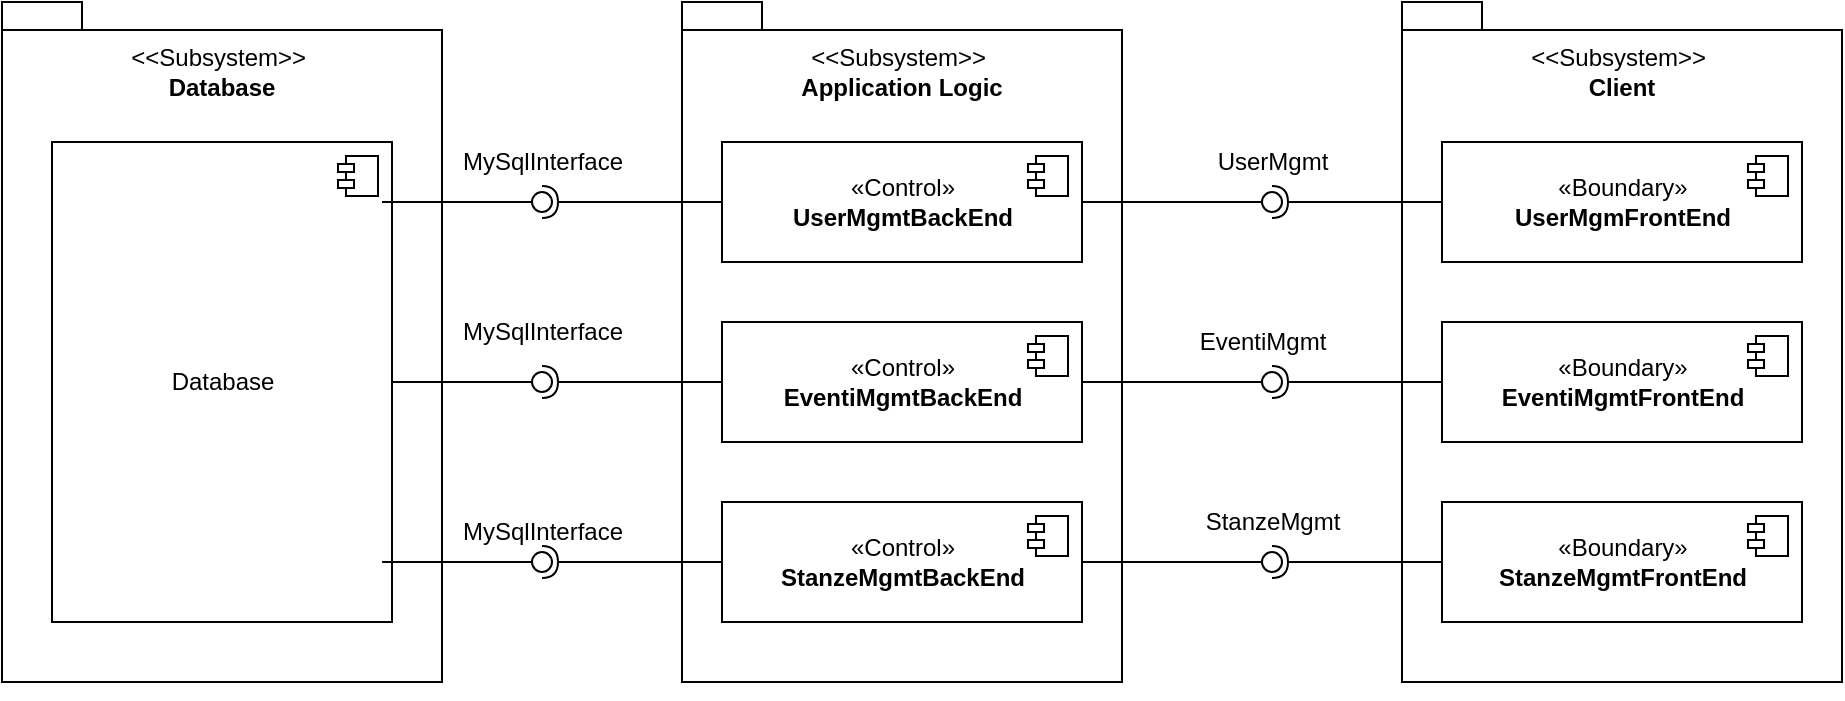 <mxfile version="20.8.3" type="device"><diagram name="Page-1" id="5f0bae14-7c28-e335-631c-24af17079c00"><mxGraphModel dx="1366" dy="720" grid="1" gridSize="10" guides="1" tooltips="1" connect="1" arrows="1" fold="1" page="1" pageScale="1" pageWidth="1100" pageHeight="850" background="none" math="0" shadow="0"><root><mxCell id="0"/><mxCell id="1" parent="0"/><mxCell id="_pv0XR-JHxFxdx57JU0y-2" value="" style="shape=folder;fontStyle=1;spacingTop=10;tabWidth=40;tabHeight=14;tabPosition=left;html=1;labelPosition=center;verticalLabelPosition=middle;align=center;verticalAlign=middle;" vertex="1" parent="1"><mxGeometry x="80" y="160" width="220" height="340" as="geometry"/></mxCell><mxCell id="_pv0XR-JHxFxdx57JU0y-5" value="Database" style="html=1;dropTarget=0;" vertex="1" parent="1"><mxGeometry x="105" y="230" width="170" height="240" as="geometry"/></mxCell><mxCell id="_pv0XR-JHxFxdx57JU0y-6" value="" style="shape=module;jettyWidth=8;jettyHeight=4;" vertex="1" parent="_pv0XR-JHxFxdx57JU0y-5"><mxGeometry x="1" width="20" height="20" relative="1" as="geometry"><mxPoint x="-27" y="7" as="offset"/></mxGeometry></mxCell><mxCell id="_pv0XR-JHxFxdx57JU0y-7" value="&amp;lt;&amp;lt;Subsystem&amp;gt;&amp;gt;&amp;nbsp;&lt;br&gt;&lt;b&gt;Database&lt;/b&gt;" style="text;html=1;strokeColor=none;fillColor=none;align=center;verticalAlign=middle;whiteSpace=wrap;rounded=0;" vertex="1" parent="1"><mxGeometry x="160" y="180" width="60" height="30" as="geometry"/></mxCell><mxCell id="_pv0XR-JHxFxdx57JU0y-8" style="edgeStyle=orthogonalEdgeStyle;rounded=0;orthogonalLoop=1;jettySize=auto;html=1;exitX=0.5;exitY=1;exitDx=0;exitDy=0;" edge="1" parent="1" source="_pv0XR-JHxFxdx57JU0y-7" target="_pv0XR-JHxFxdx57JU0y-7"><mxGeometry relative="1" as="geometry"/></mxCell><mxCell id="_pv0XR-JHxFxdx57JU0y-10" value="" style="shape=folder;fontStyle=1;spacingTop=10;tabWidth=40;tabHeight=14;tabPosition=left;html=1;labelPosition=center;verticalLabelPosition=middle;align=center;verticalAlign=middle;" vertex="1" parent="1"><mxGeometry x="420" y="160" width="220" height="340" as="geometry"/></mxCell><mxCell id="_pv0XR-JHxFxdx57JU0y-13" value="&amp;lt;&amp;lt;Subsystem&amp;gt;&amp;gt;&amp;nbsp;&lt;br&gt;&lt;b&gt;Application Logic&lt;/b&gt;" style="text;html=1;strokeColor=none;fillColor=none;align=center;verticalAlign=middle;whiteSpace=wrap;rounded=0;" vertex="1" parent="1"><mxGeometry x="420" y="180" width="220" height="30" as="geometry"/></mxCell><mxCell id="_pv0XR-JHxFxdx57JU0y-14" style="edgeStyle=orthogonalEdgeStyle;rounded=0;orthogonalLoop=1;jettySize=auto;html=1;exitX=0.5;exitY=1;exitDx=0;exitDy=0;" edge="1" parent="1" source="_pv0XR-JHxFxdx57JU0y-13" target="_pv0XR-JHxFxdx57JU0y-13"><mxGeometry relative="1" as="geometry"/></mxCell><mxCell id="_pv0XR-JHxFxdx57JU0y-17" value="" style="shape=folder;fontStyle=1;spacingTop=10;tabWidth=40;tabHeight=14;tabPosition=left;html=1;labelPosition=center;verticalLabelPosition=middle;align=center;verticalAlign=middle;" vertex="1" parent="1"><mxGeometry x="780" y="160" width="220" height="340" as="geometry"/></mxCell><mxCell id="_pv0XR-JHxFxdx57JU0y-20" value="&amp;lt;&amp;lt;Subsystem&amp;gt;&amp;gt;&amp;nbsp;&lt;br&gt;&lt;b&gt;Client&lt;/b&gt;" style="text;html=1;strokeColor=none;fillColor=none;align=center;verticalAlign=middle;whiteSpace=wrap;rounded=0;" vertex="1" parent="1"><mxGeometry x="780" y="180" width="220" height="30" as="geometry"/></mxCell><mxCell id="_pv0XR-JHxFxdx57JU0y-21" style="edgeStyle=orthogonalEdgeStyle;rounded=0;orthogonalLoop=1;jettySize=auto;html=1;exitX=0.5;exitY=1;exitDx=0;exitDy=0;" edge="1" parent="1" source="_pv0XR-JHxFxdx57JU0y-20" target="_pv0XR-JHxFxdx57JU0y-20"><mxGeometry relative="1" as="geometry"/></mxCell><mxCell id="_pv0XR-JHxFxdx57JU0y-22" value="«Control»&lt;br&gt;&lt;b&gt;UserMgmtBackEnd&lt;/b&gt;" style="html=1;dropTarget=0;" vertex="1" parent="1"><mxGeometry x="440" y="230" width="180" height="60" as="geometry"/></mxCell><mxCell id="_pv0XR-JHxFxdx57JU0y-23" value="" style="shape=module;jettyWidth=8;jettyHeight=4;" vertex="1" parent="_pv0XR-JHxFxdx57JU0y-22"><mxGeometry x="1" width="20" height="20" relative="1" as="geometry"><mxPoint x="-27" y="7" as="offset"/></mxGeometry></mxCell><mxCell id="_pv0XR-JHxFxdx57JU0y-24" value="«Boundary»&lt;br&gt;&lt;b&gt;UserMgmFrontEnd&lt;/b&gt;" style="html=1;dropTarget=0;" vertex="1" parent="1"><mxGeometry x="800" y="230" width="180" height="60" as="geometry"/></mxCell><mxCell id="_pv0XR-JHxFxdx57JU0y-25" value="" style="shape=module;jettyWidth=8;jettyHeight=4;" vertex="1" parent="_pv0XR-JHxFxdx57JU0y-24"><mxGeometry x="1" width="20" height="20" relative="1" as="geometry"><mxPoint x="-27" y="7" as="offset"/></mxGeometry></mxCell><mxCell id="_pv0XR-JHxFxdx57JU0y-29" value="" style="rounded=0;orthogonalLoop=1;jettySize=auto;html=1;endArrow=none;endFill=0;sketch=0;sourcePerimeterSpacing=0;targetPerimeterSpacing=0;" edge="1" target="_pv0XR-JHxFxdx57JU0y-31" parent="1"><mxGeometry relative="1" as="geometry"><mxPoint x="270" y="260" as="sourcePoint"/></mxGeometry></mxCell><mxCell id="_pv0XR-JHxFxdx57JU0y-30" value="" style="rounded=0;orthogonalLoop=1;jettySize=auto;html=1;endArrow=halfCircle;endFill=0;entryX=0.5;entryY=0.5;endSize=6;strokeWidth=1;sketch=0;exitX=0;exitY=0.5;exitDx=0;exitDy=0;" edge="1" target="_pv0XR-JHxFxdx57JU0y-31" parent="1" source="_pv0XR-JHxFxdx57JU0y-22"><mxGeometry relative="1" as="geometry"><mxPoint x="370" y="260" as="sourcePoint"/></mxGeometry></mxCell><mxCell id="_pv0XR-JHxFxdx57JU0y-31" value="" style="ellipse;whiteSpace=wrap;html=1;align=center;aspect=fixed;resizable=0;points=[];outlineConnect=0;sketch=0;" vertex="1" parent="1"><mxGeometry x="345" y="255" width="10" height="10" as="geometry"/></mxCell><mxCell id="_pv0XR-JHxFxdx57JU0y-32" value="MySqlInterface" style="text;html=1;align=center;verticalAlign=middle;resizable=0;points=[];autosize=1;strokeColor=none;fillColor=none;" vertex="1" parent="1"><mxGeometry x="300" y="225" width="100" height="30" as="geometry"/></mxCell><mxCell id="_pv0XR-JHxFxdx57JU0y-37" value="" style="rounded=0;orthogonalLoop=1;jettySize=auto;html=1;endArrow=none;endFill=0;sketch=0;sourcePerimeterSpacing=0;targetPerimeterSpacing=0;exitX=1;exitY=0.5;exitDx=0;exitDy=0;" edge="1" target="_pv0XR-JHxFxdx57JU0y-39" parent="1" source="_pv0XR-JHxFxdx57JU0y-22"><mxGeometry relative="1" as="geometry"><mxPoint x="690" y="265" as="sourcePoint"/></mxGeometry></mxCell><mxCell id="_pv0XR-JHxFxdx57JU0y-38" value="" style="rounded=0;orthogonalLoop=1;jettySize=auto;html=1;endArrow=halfCircle;endFill=0;entryX=0.5;entryY=0.5;endSize=6;strokeWidth=1;sketch=0;exitX=0;exitY=0.5;exitDx=0;exitDy=0;" edge="1" target="_pv0XR-JHxFxdx57JU0y-39" parent="1" source="_pv0XR-JHxFxdx57JU0y-24"><mxGeometry relative="1" as="geometry"><mxPoint x="730" y="265" as="sourcePoint"/></mxGeometry></mxCell><mxCell id="_pv0XR-JHxFxdx57JU0y-39" value="" style="ellipse;whiteSpace=wrap;html=1;align=center;aspect=fixed;resizable=0;points=[];outlineConnect=0;sketch=0;" vertex="1" parent="1"><mxGeometry x="710" y="255" width="10" height="10" as="geometry"/></mxCell><mxCell id="_pv0XR-JHxFxdx57JU0y-40" value="UserMgmt" style="text;html=1;align=center;verticalAlign=middle;resizable=0;points=[];autosize=1;strokeColor=none;fillColor=none;" vertex="1" parent="1"><mxGeometry x="675" y="225" width="80" height="30" as="geometry"/></mxCell><mxCell id="_pv0XR-JHxFxdx57JU0y-41" value="«Control»&lt;br&gt;&lt;b&gt;EventiMgmtBackEnd&lt;/b&gt;" style="html=1;dropTarget=0;" vertex="1" parent="1"><mxGeometry x="440" y="320" width="180" height="60" as="geometry"/></mxCell><mxCell id="_pv0XR-JHxFxdx57JU0y-42" value="" style="shape=module;jettyWidth=8;jettyHeight=4;" vertex="1" parent="_pv0XR-JHxFxdx57JU0y-41"><mxGeometry x="1" width="20" height="20" relative="1" as="geometry"><mxPoint x="-27" y="7" as="offset"/></mxGeometry></mxCell><mxCell id="_pv0XR-JHxFxdx57JU0y-54" value="" style="rounded=0;orthogonalLoop=1;jettySize=auto;html=1;endArrow=none;endFill=0;sketch=0;sourcePerimeterSpacing=0;targetPerimeterSpacing=0;" edge="1" target="_pv0XR-JHxFxdx57JU0y-56" parent="1" source="_pv0XR-JHxFxdx57JU0y-5"><mxGeometry relative="1" as="geometry"><mxPoint x="280" y="350" as="sourcePoint"/></mxGeometry></mxCell><mxCell id="_pv0XR-JHxFxdx57JU0y-55" value="" style="rounded=0;orthogonalLoop=1;jettySize=auto;html=1;endArrow=halfCircle;endFill=0;entryX=0.5;entryY=0.5;endSize=6;strokeWidth=1;sketch=0;exitX=0;exitY=0.5;exitDx=0;exitDy=0;" edge="1" target="_pv0XR-JHxFxdx57JU0y-56" parent="1" source="_pv0XR-JHxFxdx57JU0y-41"><mxGeometry relative="1" as="geometry"><mxPoint x="370" y="355" as="sourcePoint"/></mxGeometry></mxCell><mxCell id="_pv0XR-JHxFxdx57JU0y-56" value="" style="ellipse;whiteSpace=wrap;html=1;align=center;aspect=fixed;resizable=0;points=[];outlineConnect=0;sketch=0;" vertex="1" parent="1"><mxGeometry x="345" y="345" width="10" height="10" as="geometry"/></mxCell><mxCell id="_pv0XR-JHxFxdx57JU0y-57" value="MySqlInterface" style="text;html=1;align=center;verticalAlign=middle;resizable=0;points=[];autosize=1;strokeColor=none;fillColor=none;" vertex="1" parent="1"><mxGeometry x="300" y="310" width="100" height="30" as="geometry"/></mxCell><mxCell id="_pv0XR-JHxFxdx57JU0y-58" value="«Boundary»&lt;br&gt;&lt;b&gt;EventiMgmtFrontEnd&lt;/b&gt;" style="html=1;dropTarget=0;" vertex="1" parent="1"><mxGeometry x="800" y="320" width="180" height="60" as="geometry"/></mxCell><mxCell id="_pv0XR-JHxFxdx57JU0y-59" value="" style="shape=module;jettyWidth=8;jettyHeight=4;" vertex="1" parent="_pv0XR-JHxFxdx57JU0y-58"><mxGeometry x="1" width="20" height="20" relative="1" as="geometry"><mxPoint x="-27" y="7" as="offset"/></mxGeometry></mxCell><mxCell id="_pv0XR-JHxFxdx57JU0y-63" value="" style="rounded=0;orthogonalLoop=1;jettySize=auto;html=1;endArrow=none;endFill=0;sketch=0;sourcePerimeterSpacing=0;targetPerimeterSpacing=0;exitX=1;exitY=0.5;exitDx=0;exitDy=0;" edge="1" target="_pv0XR-JHxFxdx57JU0y-65" parent="1" source="_pv0XR-JHxFxdx57JU0y-41"><mxGeometry relative="1" as="geometry"><mxPoint x="695" y="350" as="sourcePoint"/></mxGeometry></mxCell><mxCell id="_pv0XR-JHxFxdx57JU0y-64" value="" style="rounded=0;orthogonalLoop=1;jettySize=auto;html=1;endArrow=halfCircle;endFill=0;entryX=0.5;entryY=0.5;endSize=6;strokeWidth=1;sketch=0;" edge="1" target="_pv0XR-JHxFxdx57JU0y-65" parent="1" source="_pv0XR-JHxFxdx57JU0y-58"><mxGeometry relative="1" as="geometry"><mxPoint x="735" y="350" as="sourcePoint"/></mxGeometry></mxCell><mxCell id="_pv0XR-JHxFxdx57JU0y-65" value="" style="ellipse;whiteSpace=wrap;html=1;align=center;aspect=fixed;resizable=0;points=[];outlineConnect=0;sketch=0;" vertex="1" parent="1"><mxGeometry x="710" y="345" width="10" height="10" as="geometry"/></mxCell><mxCell id="_pv0XR-JHxFxdx57JU0y-66" value="EventiMgmt" style="text;html=1;align=center;verticalAlign=middle;resizable=0;points=[];autosize=1;strokeColor=none;fillColor=none;" vertex="1" parent="1"><mxGeometry x="665" y="315" width="90" height="30" as="geometry"/></mxCell><mxCell id="_pv0XR-JHxFxdx57JU0y-67" value="«Control»&lt;br&gt;&lt;b&gt;StanzeMgmtBackEnd&lt;/b&gt;" style="html=1;dropTarget=0;" vertex="1" parent="1"><mxGeometry x="440" y="410" width="180" height="60" as="geometry"/></mxCell><mxCell id="_pv0XR-JHxFxdx57JU0y-68" value="" style="shape=module;jettyWidth=8;jettyHeight=4;" vertex="1" parent="_pv0XR-JHxFxdx57JU0y-67"><mxGeometry x="1" width="20" height="20" relative="1" as="geometry"><mxPoint x="-27" y="7" as="offset"/></mxGeometry></mxCell><mxCell id="_pv0XR-JHxFxdx57JU0y-69" value="«Boundary»&lt;br&gt;&lt;b&gt;StanzeMgmtFrontEnd&lt;/b&gt;" style="html=1;dropTarget=0;" vertex="1" parent="1"><mxGeometry x="800" y="410" width="180" height="60" as="geometry"/></mxCell><mxCell id="_pv0XR-JHxFxdx57JU0y-70" value="" style="shape=module;jettyWidth=8;jettyHeight=4;" vertex="1" parent="_pv0XR-JHxFxdx57JU0y-69"><mxGeometry x="1" width="20" height="20" relative="1" as="geometry"><mxPoint x="-27" y="7" as="offset"/></mxGeometry></mxCell><mxCell id="_pv0XR-JHxFxdx57JU0y-74" value="" style="rounded=0;orthogonalLoop=1;jettySize=auto;html=1;endArrow=none;endFill=0;sketch=0;sourcePerimeterSpacing=0;targetPerimeterSpacing=0;exitX=0.971;exitY=0.875;exitDx=0;exitDy=0;exitPerimeter=0;" edge="1" target="_pv0XR-JHxFxdx57JU0y-76" parent="1" source="_pv0XR-JHxFxdx57JU0y-5"><mxGeometry relative="1" as="geometry"><mxPoint x="280" y="440" as="sourcePoint"/></mxGeometry></mxCell><mxCell id="_pv0XR-JHxFxdx57JU0y-75" value="" style="rounded=0;orthogonalLoop=1;jettySize=auto;html=1;endArrow=halfCircle;endFill=0;entryX=0.5;entryY=0.5;endSize=6;strokeWidth=1;sketch=0;exitX=0;exitY=0.5;exitDx=0;exitDy=0;" edge="1" target="_pv0XR-JHxFxdx57JU0y-76" parent="1" source="_pv0XR-JHxFxdx57JU0y-67"><mxGeometry relative="1" as="geometry"><mxPoint x="385" y="440" as="sourcePoint"/></mxGeometry></mxCell><mxCell id="_pv0XR-JHxFxdx57JU0y-76" value="" style="ellipse;whiteSpace=wrap;html=1;align=center;aspect=fixed;resizable=0;points=[];outlineConnect=0;sketch=0;direction=south;" vertex="1" parent="1"><mxGeometry x="345" y="435" width="10" height="10" as="geometry"/></mxCell><mxCell id="_pv0XR-JHxFxdx57JU0y-77" value="MySqlInterface" style="text;html=1;align=center;verticalAlign=middle;resizable=0;points=[];autosize=1;strokeColor=none;fillColor=none;" vertex="1" parent="1"><mxGeometry x="300" y="410" width="100" height="30" as="geometry"/></mxCell><mxCell id="_pv0XR-JHxFxdx57JU0y-78" value="" style="rounded=0;orthogonalLoop=1;jettySize=auto;html=1;endArrow=none;endFill=0;sketch=0;sourcePerimeterSpacing=0;targetPerimeterSpacing=0;exitX=1;exitY=0.5;exitDx=0;exitDy=0;" edge="1" target="_pv0XR-JHxFxdx57JU0y-80" parent="1" source="_pv0XR-JHxFxdx57JU0y-67"><mxGeometry relative="1" as="geometry"><mxPoint x="695" y="440" as="sourcePoint"/></mxGeometry></mxCell><mxCell id="_pv0XR-JHxFxdx57JU0y-79" value="" style="rounded=0;orthogonalLoop=1;jettySize=auto;html=1;endArrow=halfCircle;endFill=0;entryX=0.5;entryY=0.5;endSize=6;strokeWidth=1;sketch=0;exitX=0;exitY=0.5;exitDx=0;exitDy=0;" edge="1" target="_pv0XR-JHxFxdx57JU0y-80" parent="1" source="_pv0XR-JHxFxdx57JU0y-69"><mxGeometry relative="1" as="geometry"><mxPoint x="735" y="440" as="sourcePoint"/></mxGeometry></mxCell><mxCell id="_pv0XR-JHxFxdx57JU0y-80" value="" style="ellipse;whiteSpace=wrap;html=1;align=center;aspect=fixed;resizable=0;points=[];outlineConnect=0;sketch=0;" vertex="1" parent="1"><mxGeometry x="710" y="435" width="10" height="10" as="geometry"/></mxCell><mxCell id="_pv0XR-JHxFxdx57JU0y-81" value="StanzeMgmt" style="text;html=1;align=center;verticalAlign=middle;resizable=0;points=[];autosize=1;strokeColor=none;fillColor=none;" vertex="1" parent="1"><mxGeometry x="670" y="405" width="90" height="30" as="geometry"/></mxCell><mxCell id="_pv0XR-JHxFxdx57JU0y-82" style="edgeStyle=orthogonalEdgeStyle;rounded=0;orthogonalLoop=1;jettySize=auto;html=1;exitX=0.5;exitY=1;exitDx=0;exitDy=0;exitPerimeter=0;" edge="1" parent="1" source="_pv0XR-JHxFxdx57JU0y-2" target="_pv0XR-JHxFxdx57JU0y-2"><mxGeometry relative="1" as="geometry"/></mxCell></root></mxGraphModel></diagram></mxfile>